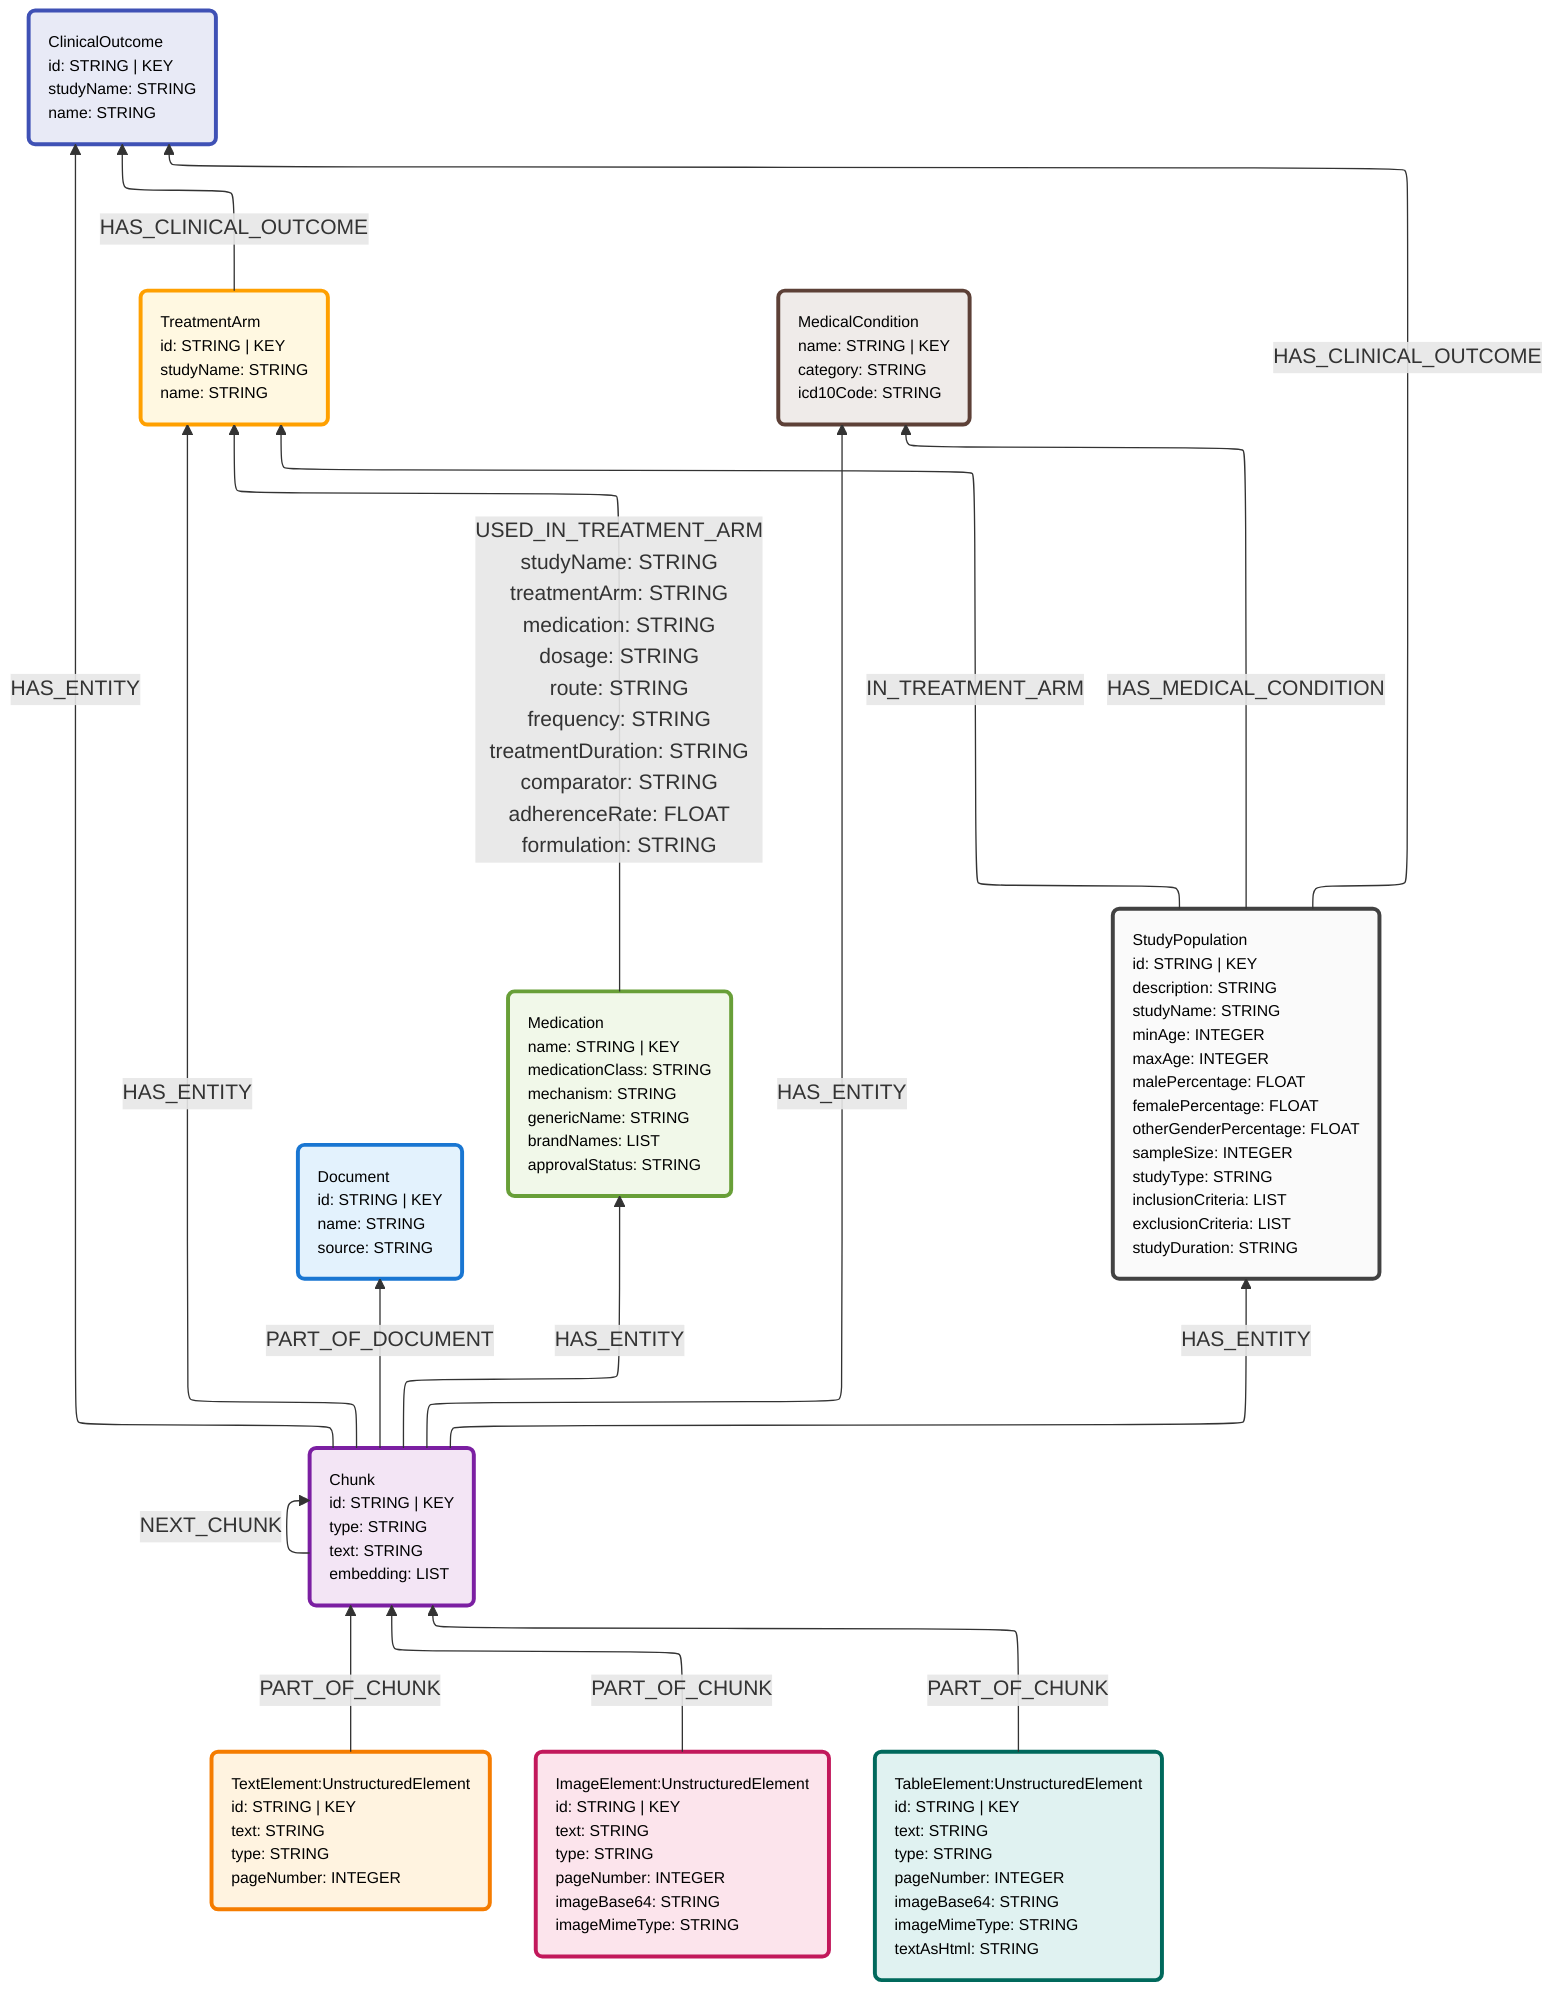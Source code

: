 ---
config:
    flowchart:
        defaultRenderer: elk
---

graph BT
%% Nodes
Document("Document<br/>id: STRING | KEY<br/>name: STRING<br/>source: STRING")
Chunk("Chunk<br/>id: STRING | KEY<br/>type: STRING<br/>text: STRING<br/>embedding: LIST")
TextElement("TextElement:UnstructuredElement<br/>id: STRING | KEY<br/>text: STRING<br/>type: STRING<br/>pageNumber: INTEGER")
ImageElement("ImageElement:UnstructuredElement<br/>id: STRING | KEY<br/>text: STRING<br/>type: STRING<br/>pageNumber: INTEGER<br/>imageBase64: STRING<br/>imageMimeType: STRING")
TableElement("TableElement:UnstructuredElement<br/>id: STRING | KEY<br/>text: STRING<br/>type: STRING<br/>pageNumber: INTEGER<br/>imageBase64: STRING<br/>imageMimeType: STRING<br/>textAsHtml: STRING")

Medication("Medication<br/>name: STRING | KEY<br/>medicationClass: STRING<br/>mechanism: STRING<br/>genericName: STRING<br/>brandNames: LIST<br/>approvalStatus: STRING")
TreatmentArm("TreatmentArm<br/>id: STRING | KEY<br/>studyName: STRING<br/>name: STRING")
ClinicalOutcome("ClinicalOutcome<br/>id: STRING | KEY<br/>studyName: STRING<br/>name: STRING")
MedicalCondition("MedicalCondition<br/>name: STRING | KEY<br/>category: STRING<br/>icd10Code: STRING")
StudyPopulation("StudyPopulation<br/>id: STRING | KEY<br/>description: STRING<br/>studyName: STRING<br/>minAge: INTEGER<br/>maxAge: INTEGER<br/>malePercentage: FLOAT<br/>femalePercentage: FLOAT<br/>otherGenderPercentage: FLOAT<br/>sampleSize: INTEGER<br/>studyType: STRING<br/>inclusionCriteria: LIST<br/>exclusionCriteria: LIST<br/>studyDuration: STRING")


%% Relationships
Chunk -->|PART_OF_DOCUMENT| Document
Chunk -->|NEXT_CHUNK| Chunk
TextElement -->|PART_OF_CHUNK| Chunk
ImageElement -->|PART_OF_CHUNK| Chunk
TableElement -->|PART_OF_CHUNK| Chunk

Medication -->|USED_IN_TREATMENT_ARM<br/>studyName: STRING<br/>treatmentArm: STRING<br/>medication: STRING<br/>dosage: STRING<br/>route: STRING<br/>frequency: STRING<br/>treatmentDuration: STRING<br/>comparator: STRING<br/>adherenceRate: FLOAT<br/>formulation: STRING| TreatmentArm
TreatmentArm -->|HAS_CLINICAL_OUTCOME| ClinicalOutcome
StudyPopulation -->|HAS_MEDICAL_CONDITION| MedicalCondition
StudyPopulation -->|HAS_CLINICAL_OUTCOME| ClinicalOutcome
StudyPopulation -->|IN_TREATMENT_ARM| TreatmentArm

Chunk -->|HAS_ENTITY|ClinicalOutcome
Chunk -->|HAS_ENTITY|TreatmentArm
Chunk -->|HAS_ENTITY|MedicalCondition
Chunk -->|HAS_ENTITY|Medication
Chunk -->|HAS_ENTITY|StudyPopulation

%% Styling - Left align text
classDef node_0_color fill:#e3f2fd,stroke:#1976d2,stroke-width:3px,color:#000,font-size:12px,text-align:left
class Document node_0_color

classDef node_1_color fill:#f3e5f5,stroke:#7b1fa2,stroke-width:3px,color:#000,font-size:12px,text-align:left
class Chunk node_1_color

classDef node_3_color fill:#fff3e0,stroke:#f57c00,stroke-width:3px,color:#000,font-size:12px,text-align:left
class TextElement node_3_color

classDef node_4_color fill:#fce4ec,stroke:#c2185b,stroke-width:3px,color:#000,font-size:12px,text-align:left
class ImageElement node_4_color

classDef node_5_color fill:#e0f2f1,stroke:#00695c,stroke-width:3px,color:#000,font-size:12px,text-align:left
class TableElement node_5_color

classDef node_6_color fill:#f1f8e9,stroke:#689f38,stroke-width:3px,color:#000,font-size:12px,text-align:left
class Medication node_6_color

classDef node_7_color fill:#fff8e1,stroke:#ffa000,stroke-width:3px,color:#000,font-size:12px,text-align:left
class TreatmentArm node_7_color

classDef node_8_color fill:#e8eaf6,stroke:#3f51b5,stroke-width:3px,color:#000,font-size:12px,text-align:left
class ClinicalOutcome node_8_color

classDef node_9_color fill:#efebe9,stroke:#5d4037,stroke-width:3px,color:#000,font-size:12px,text-align:left
class MedicalCondition node_9_color

classDef node_10_color fill:#fafafa,stroke:#424242,stroke-width:3px,color:#000,font-size:12px,text-align:left
class StudyPopulation node_10_color